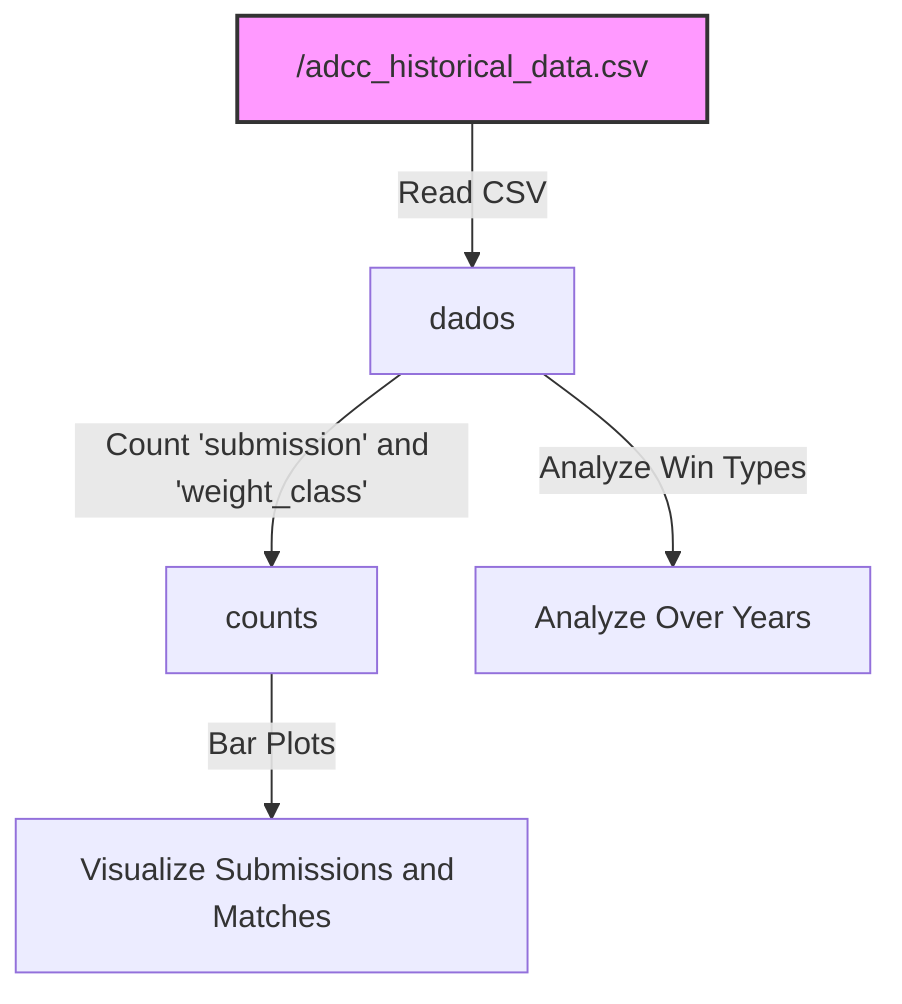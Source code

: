 flowchart TD
    DS1["/adcc_historical_data.csv"]:::source -->|Read CSV| V1["dados"]
    V1 -->|Count 'submission' and 'weight_class'| V2["counts"]
    V2 -->|Bar Plots| A1["Visualize Submissions and Matches"]
    V1 -->|Analyze Win Types| A2["Analyze Over Years"]

    classDef source fill:#f9f,stroke:#333,stroke-width:2px;